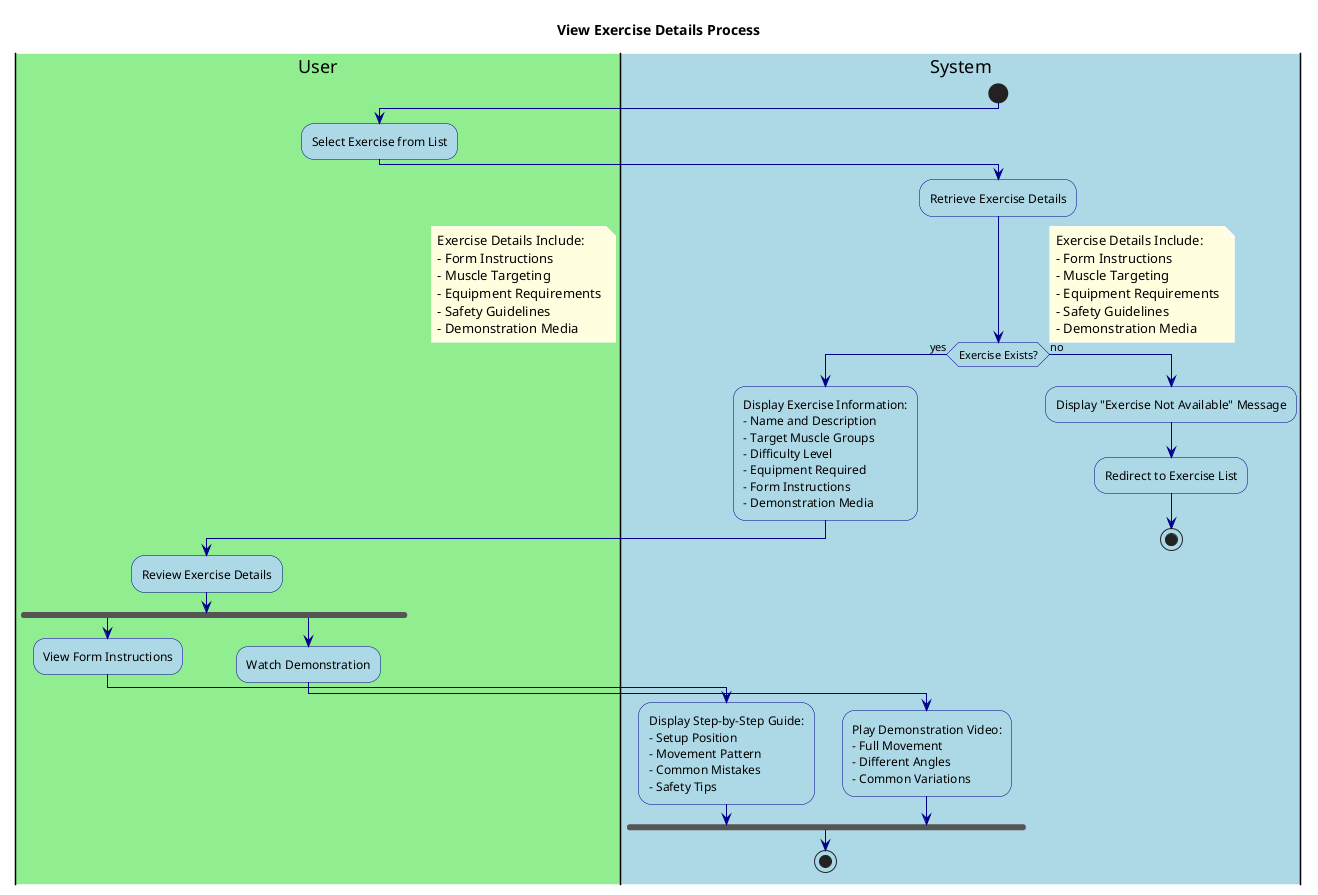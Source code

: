@startuml ViewExerciseDetails

' Styling
skinparam backgroundColor white
skinparam activity {
    BackgroundColor LightBlue
    BorderColor DarkBlue
    FontColor Black
}
skinparam arrow {
    Color DarkBlue
    FontColor Black
}
skinparam note {
    BackgroundColor LightYellow
    BorderColor DarkYellow
    FontColor Black
}

title View Exercise Details Process

|#LightGreen|User|
|#LightBlue|System|

start

|User|
:Select Exercise from List;

|System|
:Retrieve Exercise Details;

if (Exercise Exists?) then (yes)
  :Display Exercise Information:
  - Name and Description
  - Target Muscle Groups
  - Difficulty Level
  - Equipment Required
  - Form Instructions
  - Demonstration Media;
  
  |User|
  :Review Exercise Details;
  
  fork
    |User|
    :View Form Instructions;
    
    |System|
    :Display Step-by-Step Guide:
    - Setup Position
    - Movement Pattern
    - Common Mistakes
    - Safety Tips;
  fork again
    |User|
    :Watch Demonstration;
    
    |System|
    :Play Demonstration Video:
    - Full Movement
    - Different Angles
    - Common Variations;
  end fork
  
  stop
else (no)
  :Display "Exercise Not Available" Message;
  :Redirect to Exercise List;
  
  stop
endif

note right
  Exercise Details Include:
  - Form Instructions
  - Muscle Targeting
  - Equipment Requirements
  - Safety Guidelines
  - Demonstration Media
end note

@enduml 